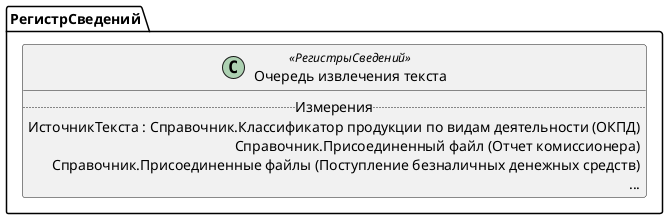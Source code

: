 ﻿@startuml ОчередьИзвлеченияТекста
'!include templates.wsd
'..\include templates.wsd
class РегистрСведений.ОчередьИзвлеченияТекста as "Очередь извлечения текста" <<РегистрыСведений>>
{
..Измерения..
ИсточникТекста : Справочник.Классификатор продукции по видам деятельности (ОКПД)\rСправочник.Присоединенный файл (Отчет комиссионера)\rСправочник.Присоединенные файлы (Поступление безналичных денежных средств)\r...
}
@enduml
